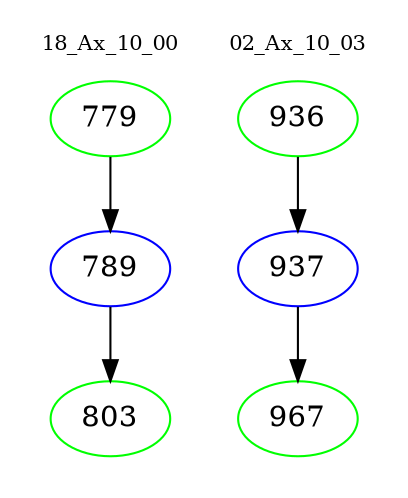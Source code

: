 digraph{
subgraph cluster_0 {
color = white
label = "18_Ax_10_00";
fontsize=10;
T0_779 [label="779", color="green"]
T0_779 -> T0_789 [color="black"]
T0_789 [label="789", color="blue"]
T0_789 -> T0_803 [color="black"]
T0_803 [label="803", color="green"]
}
subgraph cluster_1 {
color = white
label = "02_Ax_10_03";
fontsize=10;
T1_936 [label="936", color="green"]
T1_936 -> T1_937 [color="black"]
T1_937 [label="937", color="blue"]
T1_937 -> T1_967 [color="black"]
T1_967 [label="967", color="green"]
}
}
